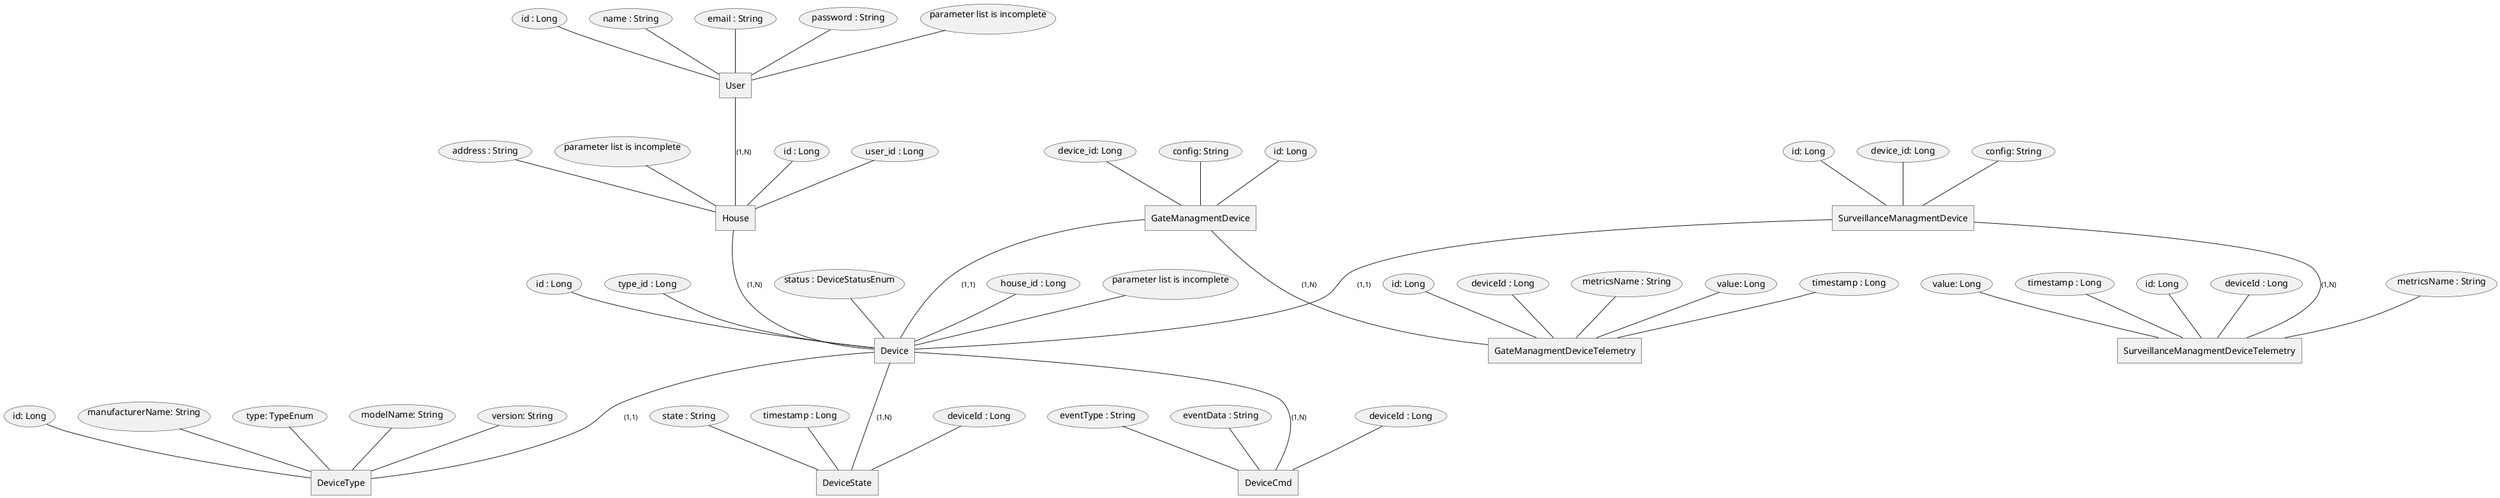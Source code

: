 @startchen er

entity User {
    id : Long
    name : String
    email : String
    password : String
    parameter list is incomplete
}

entity House {
    id : Long
    user_id : Long
    address : String
    parameter list is incomplete
}

entity DeviceType {
    id: Long 
    manufacturerName: String
    type: TypeEnum
    modelName: String
    version: String
}

entity Device {
    id : Long
    type_id : Long
    house_id : Long
    status : DeviceStatusEnum
    parameter list is incomplete
}

entity DeviceState {
    deviceId : Long
    state : String
    timestamp : Long 
}

entity DeviceCmd {
    deviceId : Long
    eventType : String
    eventData : String
}

entity GateManagmentDevice {
    id: Long
    device_id: Long
    config: String
}

entity GateManagmentDeviceTelemetry {
    id: Long
    deviceId : Long
    metricsName : String
    value: Long
    timestamp : Long
}

entity SurveillanceManagmentDevice {
    id: Long
    device_id: Long
    config: String
}

entity SurveillanceManagmentDeviceTelemetry {
    id: Long
    deviceId : Long
    metricsName : String
    value: Long
    timestamp : Long
}


User -(1,N)- House 
House -(1,N)- Device
Device -(1,N)- DeviceState
Device -(1,1)- DeviceType
Device -(1,N)- DeviceCmd
GateManagmentDevice -(1,1)- Device
GateManagmentDevice -(1,N)- GateManagmentDeviceTelemetry
SurveillanceManagmentDevice -(1,1)- Device
SurveillanceManagmentDevice -(1,N)- SurveillanceManagmentDeviceTelemetry

@endchen